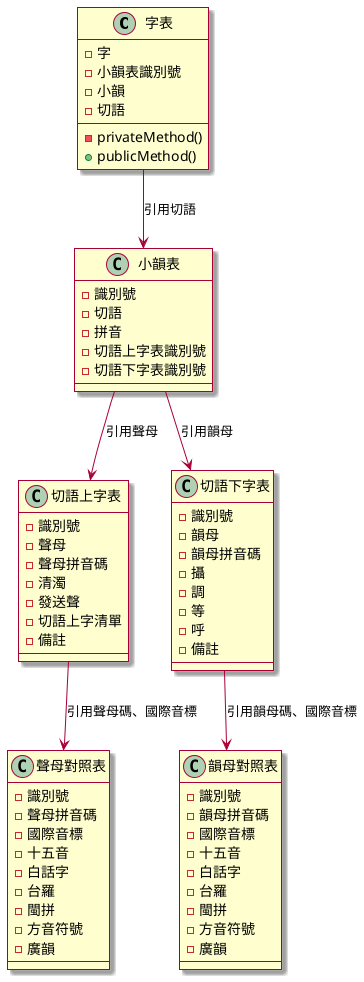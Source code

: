 
@startuml
skin rose

class 字表 {
 - 字
 - 小韻表識別號
 - 小韻
 - 切語

 -privateMethod()
 +publicMethod()
}

class 小韻表 {
    - 識別號
    - 切語
    - 拼音
    - 切語上字表識別號
    - 切語下字表識別號
}

class 切語上字表 {
    - 識別號
    - 聲母
    - 聲母拼音碼
    - 清濁
    - 發送聲
    - 切語上字清單
    - 備註
}

class 聲母對照表 {
    - 識別號
    - 聲母拼音碼
    - 國際音標
    - 十五音
    - 白話字
    - 台羅
    - 閩拼
    - 方音符號
    - 廣韻
}

class 切語下字表 {
    - 識別號
    - 韻母
    - 韻母拼音碼
    - 攝
    - 調
    - 等
    - 呼
    - 備註
}

class 韻母對照表 {
    - 識別號
    - 韻母拼音碼
    - 國際音標
    - 十五音
    - 白話字
    - 台羅
    - 閩拼
    - 方音符號
    - 廣韻
}

字表 --> 小韻表 : 引用切語

小韻表 --> 切語上字表 : 引用聲母
小韻表 --> 切語下字表 : 引用韻母

切語上字表 --> 聲母對照表 : 引用聲母碼、國際音標
切語下字表 --> 韻母對照表 : 引用韻母碼、國際音標

@enduml
